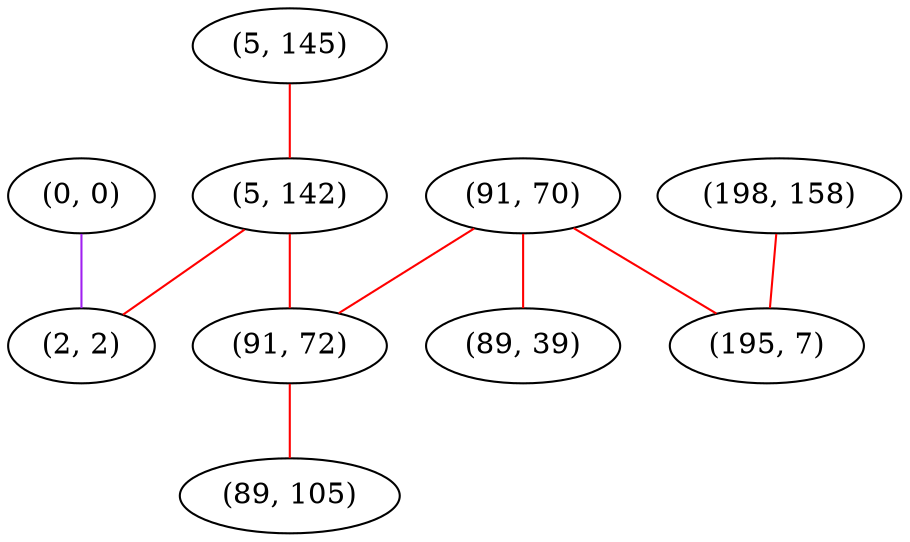 graph "" {
"(0, 0)";
"(5, 145)";
"(91, 70)";
"(198, 158)";
"(5, 142)";
"(2, 2)";
"(91, 72)";
"(195, 7)";
"(89, 39)";
"(89, 105)";
"(0, 0)" -- "(2, 2)"  [color=purple, key=0, weight=4];
"(5, 145)" -- "(5, 142)"  [color=red, key=0, weight=1];
"(91, 70)" -- "(91, 72)"  [color=red, key=0, weight=1];
"(91, 70)" -- "(195, 7)"  [color=red, key=0, weight=1];
"(91, 70)" -- "(89, 39)"  [color=red, key=0, weight=1];
"(198, 158)" -- "(195, 7)"  [color=red, key=0, weight=1];
"(5, 142)" -- "(91, 72)"  [color=red, key=0, weight=1];
"(5, 142)" -- "(2, 2)"  [color=red, key=0, weight=1];
"(91, 72)" -- "(89, 105)"  [color=red, key=0, weight=1];
}
